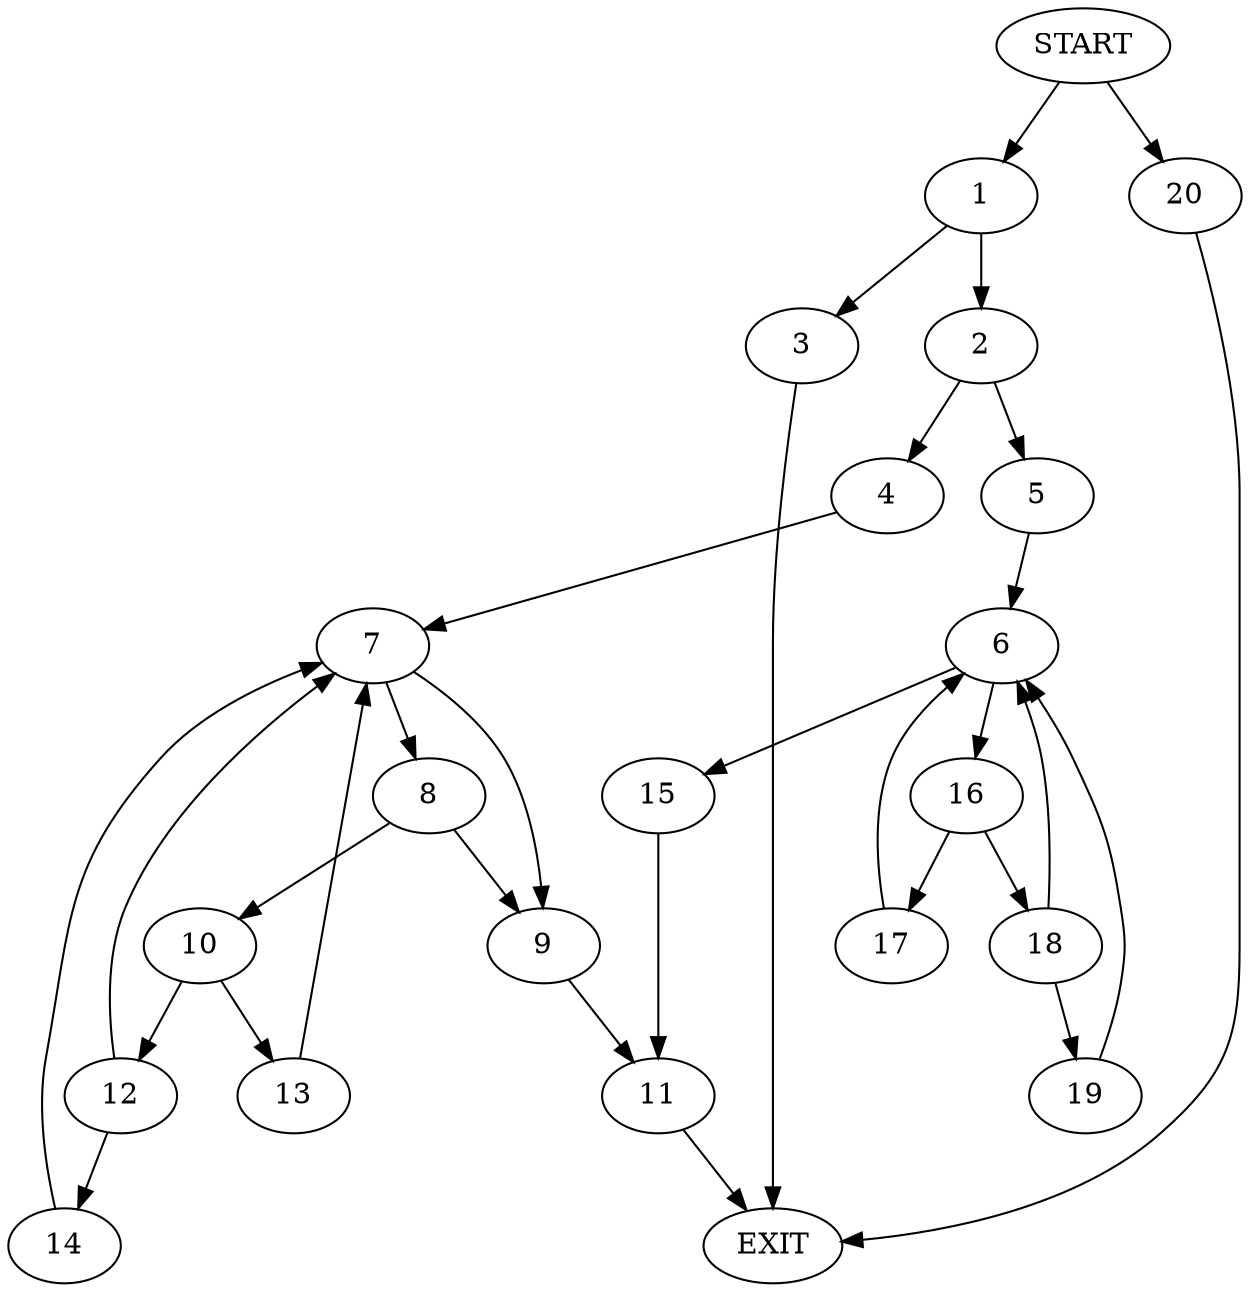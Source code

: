 digraph {
0 [label="START"]
21 [label="EXIT"]
0 -> 1
1 -> 2
1 -> 3
3 -> 21
2 -> 4
2 -> 5
5 -> 6
4 -> 7
7 -> 8
7 -> 9
8 -> 10
8 -> 9
9 -> 11
10 -> 12
10 -> 13
12 -> 7
12 -> 14
13 -> 7
14 -> 7
11 -> 21
6 -> 15
6 -> 16
16 -> 17
16 -> 18
15 -> 11
18 -> 6
18 -> 19
17 -> 6
19 -> 6
0 -> 20
20 -> 21
}
